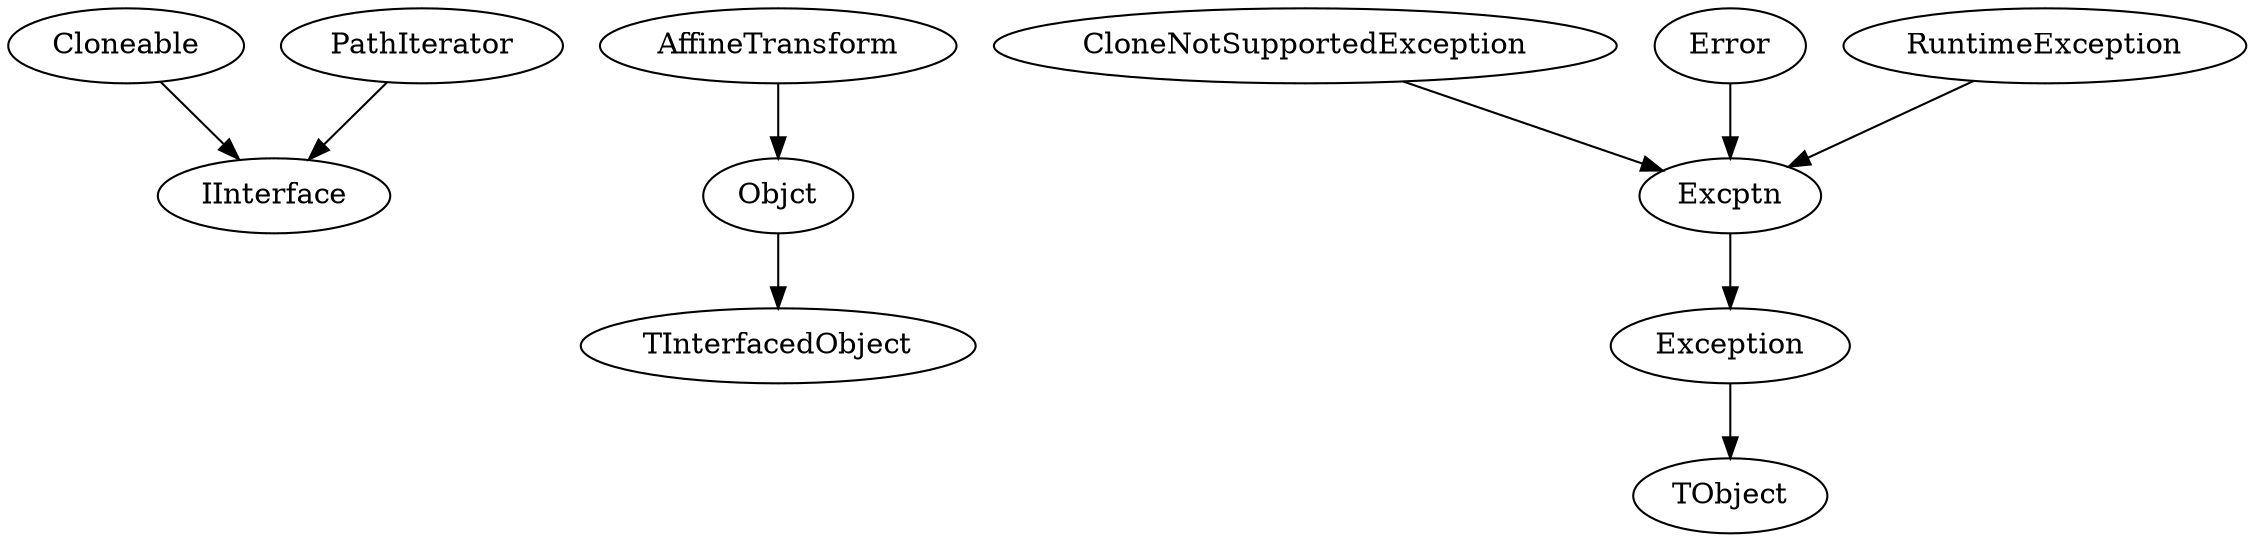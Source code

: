 DiGraph Classes {
  "Cloneable" -> "IInterface"
  "Cloneable" [href="NewPascal.Base.Cloneable.html"]
  "PathIterator" -> "IInterface"
  "PathIterator" [href="NewPascal.GUI.Geom.PathIterator.html"]
  "Objct" -> "TInterfacedObject"
  "Objct" [href="NewPascal.Base.Objct.html"]
  "AffineTransform" -> "Objct"
  "AffineTransform" [href="NewPascal.GUI.Geom.AffineTransform.html"]
  "Exception" -> "TObject"
  "Excptn" -> "Exception"
  "Excptn" [href="NewPascal.Base.Excptn.html"]
  "CloneNotSupportedException" -> "Excptn"
  "CloneNotSupportedException" [href="NewPascal.Base.CloneNotSupportedException.html"]
  "Error" -> "Excptn"
  "Error" [href="NewPascal.Base.Error.html"]
  "RuntimeException" -> "Excptn"
  "RuntimeException" [href="NewPascal.Base.RuntimeException.html"]
}
